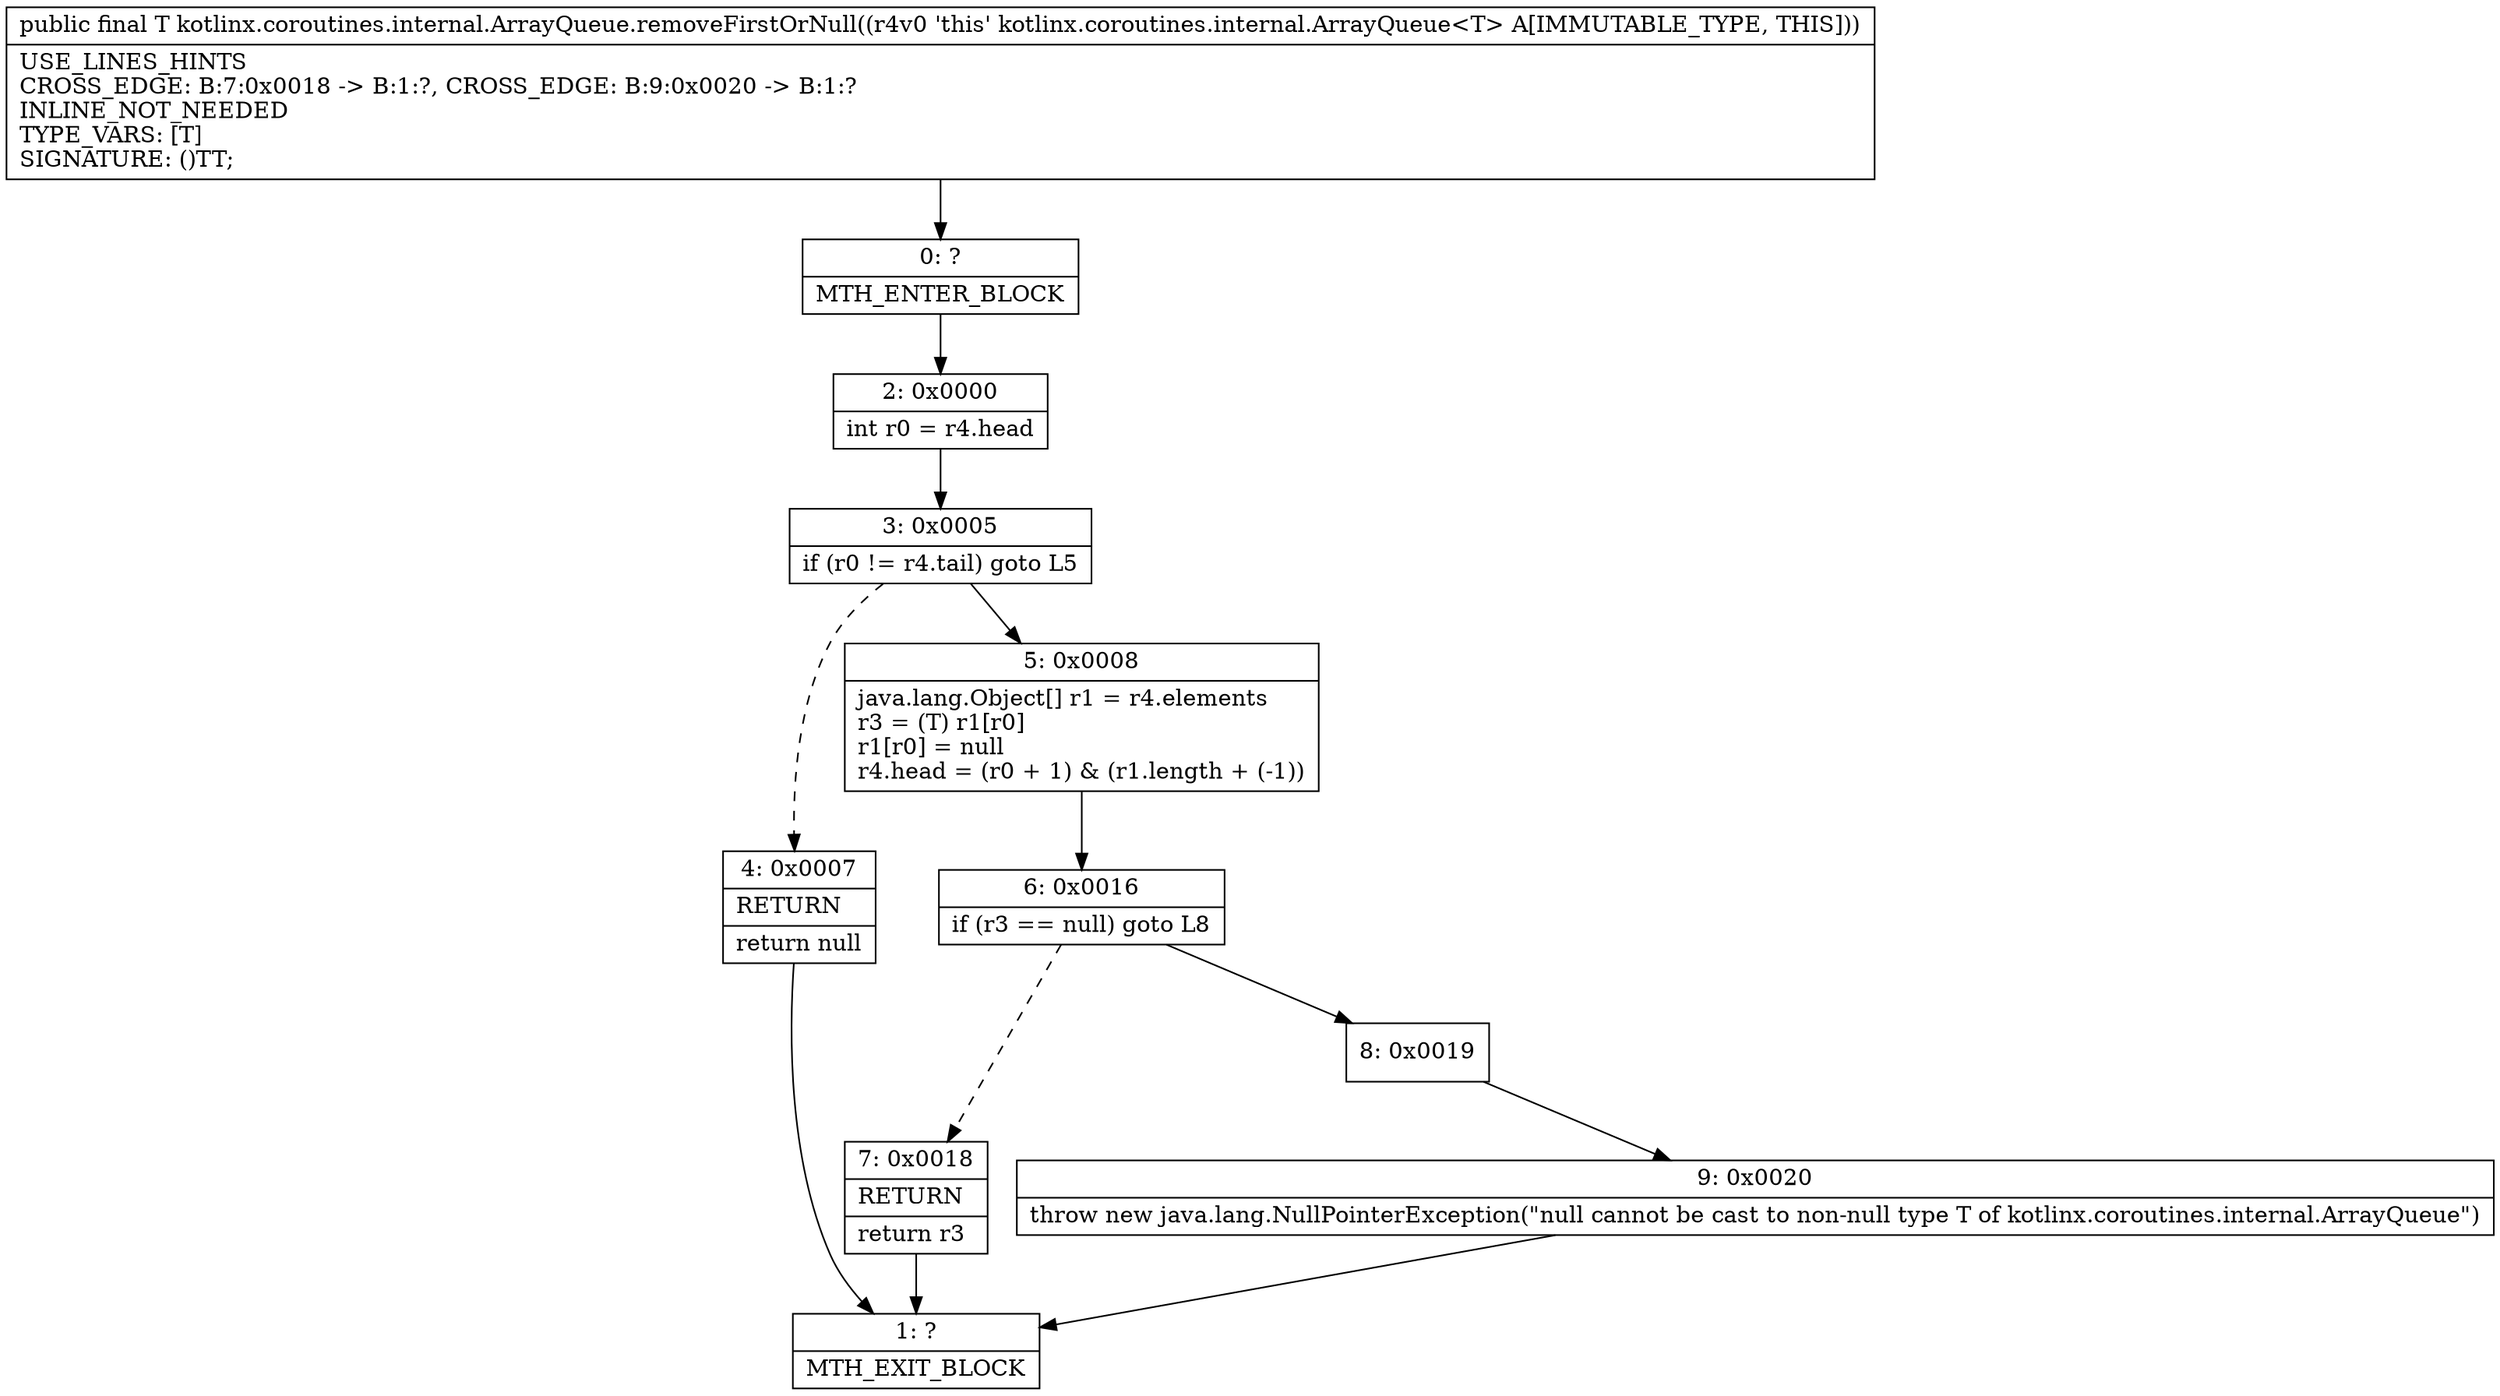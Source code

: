 digraph "CFG forkotlinx.coroutines.internal.ArrayQueue.removeFirstOrNull()Ljava\/lang\/Object;" {
Node_0 [shape=record,label="{0\:\ ?|MTH_ENTER_BLOCK\l}"];
Node_2 [shape=record,label="{2\:\ 0x0000|int r0 = r4.head\l}"];
Node_3 [shape=record,label="{3\:\ 0x0005|if (r0 != r4.tail) goto L5\l}"];
Node_4 [shape=record,label="{4\:\ 0x0007|RETURN\l|return null\l}"];
Node_1 [shape=record,label="{1\:\ ?|MTH_EXIT_BLOCK\l}"];
Node_5 [shape=record,label="{5\:\ 0x0008|java.lang.Object[] r1 = r4.elements\lr3 = (T) r1[r0]\lr1[r0] = null\lr4.head = (r0 + 1) & (r1.length + (\-1))\l}"];
Node_6 [shape=record,label="{6\:\ 0x0016|if (r3 == null) goto L8\l}"];
Node_7 [shape=record,label="{7\:\ 0x0018|RETURN\l|return r3\l}"];
Node_8 [shape=record,label="{8\:\ 0x0019}"];
Node_9 [shape=record,label="{9\:\ 0x0020|throw new java.lang.NullPointerException(\"null cannot be cast to non\-null type T of kotlinx.coroutines.internal.ArrayQueue\")\l}"];
MethodNode[shape=record,label="{public final T kotlinx.coroutines.internal.ArrayQueue.removeFirstOrNull((r4v0 'this' kotlinx.coroutines.internal.ArrayQueue\<T\> A[IMMUTABLE_TYPE, THIS]))  | USE_LINES_HINTS\lCROSS_EDGE: B:7:0x0018 \-\> B:1:?, CROSS_EDGE: B:9:0x0020 \-\> B:1:?\lINLINE_NOT_NEEDED\lTYPE_VARS: [T]\lSIGNATURE: ()TT;\l}"];
MethodNode -> Node_0;Node_0 -> Node_2;
Node_2 -> Node_3;
Node_3 -> Node_4[style=dashed];
Node_3 -> Node_5;
Node_4 -> Node_1;
Node_5 -> Node_6;
Node_6 -> Node_7[style=dashed];
Node_6 -> Node_8;
Node_7 -> Node_1;
Node_8 -> Node_9;
Node_9 -> Node_1;
}

